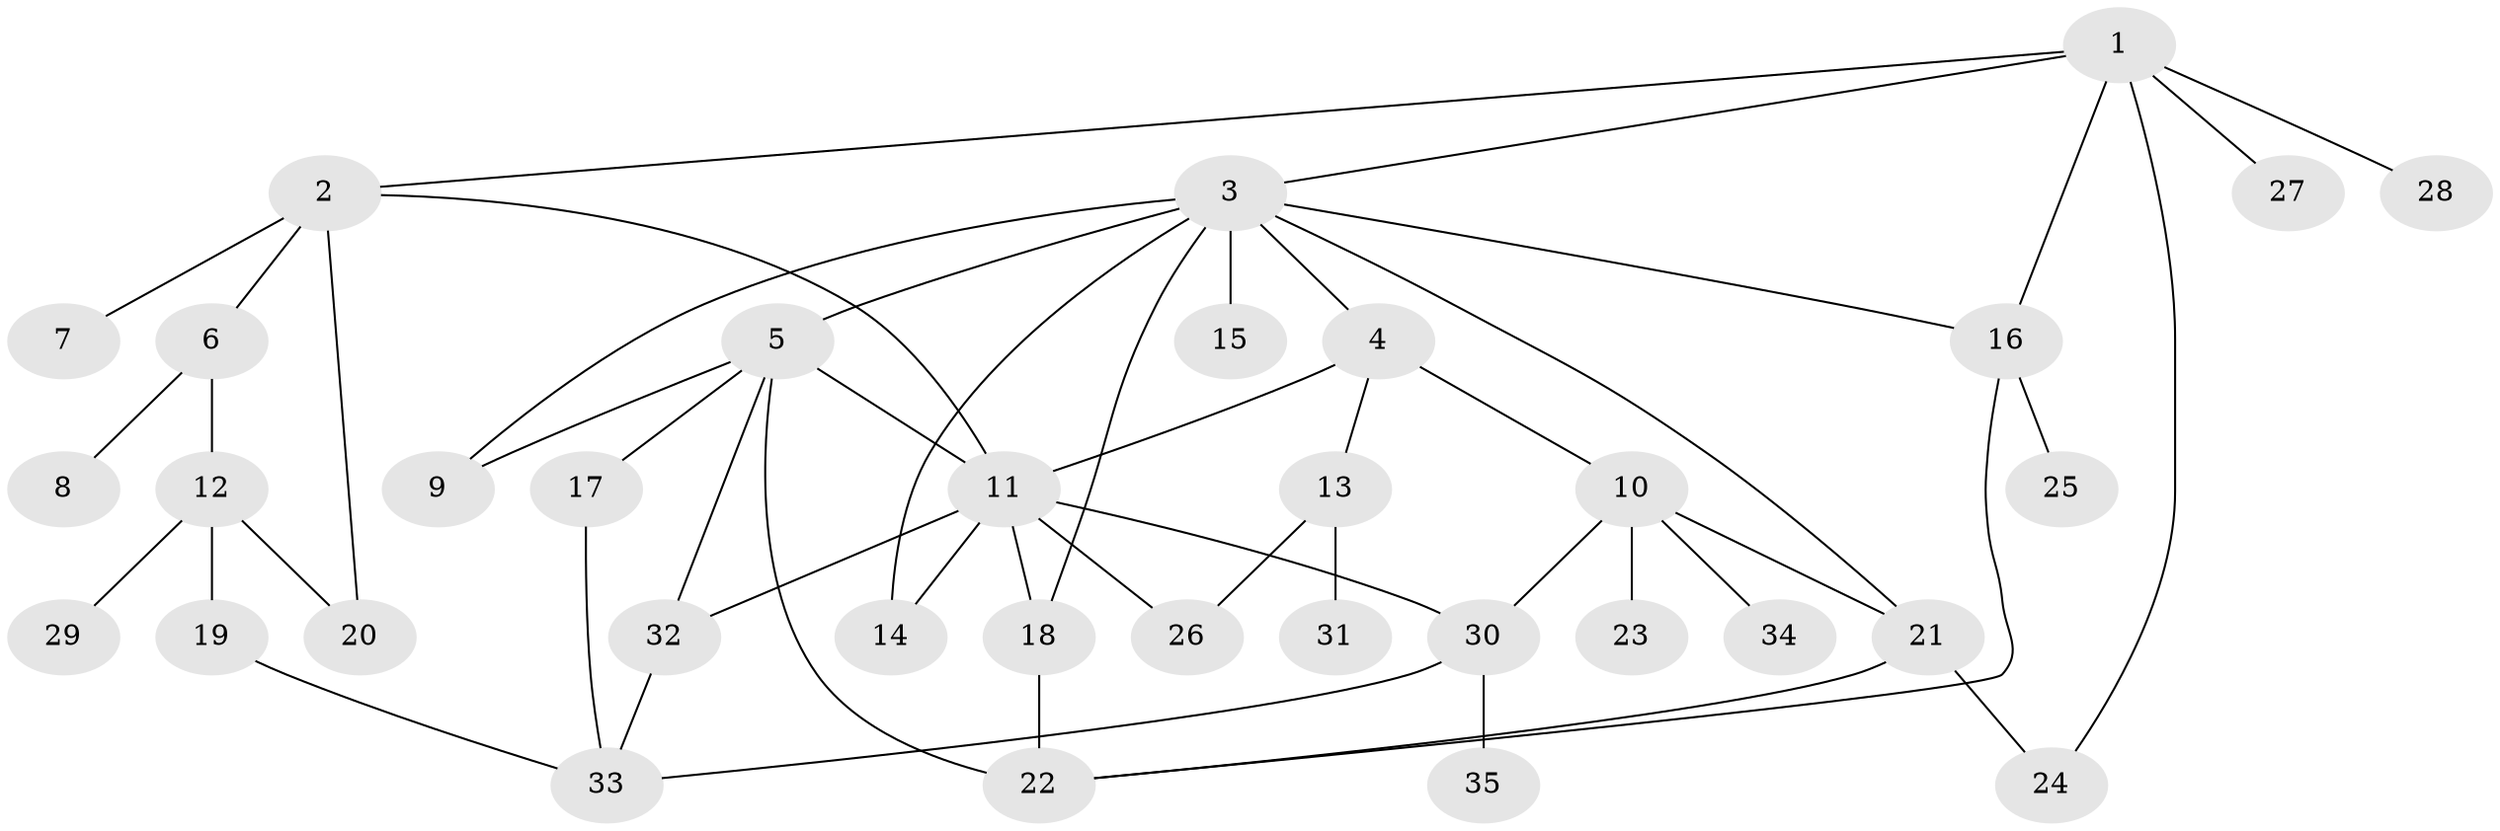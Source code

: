 // original degree distribution, {6: 0.017543859649122806, 5: 0.05263157894736842, 10: 0.017543859649122806, 4: 0.12280701754385964, 8: 0.017543859649122806, 1: 0.24561403508771928, 3: 0.15789473684210525, 2: 0.3684210526315789}
// Generated by graph-tools (version 1.1) at 2025/48/03/04/25 22:48:39]
// undirected, 35 vertices, 52 edges
graph export_dot {
  node [color=gray90,style=filled];
  1;
  2;
  3;
  4;
  5;
  6;
  7;
  8;
  9;
  10;
  11;
  12;
  13;
  14;
  15;
  16;
  17;
  18;
  19;
  20;
  21;
  22;
  23;
  24;
  25;
  26;
  27;
  28;
  29;
  30;
  31;
  32;
  33;
  34;
  35;
  1 -- 2 [weight=1.0];
  1 -- 3 [weight=1.0];
  1 -- 16 [weight=1.0];
  1 -- 24 [weight=1.0];
  1 -- 27 [weight=1.0];
  1 -- 28 [weight=1.0];
  2 -- 6 [weight=1.0];
  2 -- 7 [weight=1.0];
  2 -- 11 [weight=1.0];
  2 -- 20 [weight=1.0];
  3 -- 4 [weight=1.0];
  3 -- 5 [weight=1.0];
  3 -- 9 [weight=1.0];
  3 -- 14 [weight=1.0];
  3 -- 15 [weight=1.0];
  3 -- 16 [weight=1.0];
  3 -- 18 [weight=1.0];
  3 -- 21 [weight=1.0];
  4 -- 10 [weight=1.0];
  4 -- 11 [weight=1.0];
  4 -- 13 [weight=1.0];
  5 -- 9 [weight=1.0];
  5 -- 11 [weight=1.0];
  5 -- 17 [weight=1.0];
  5 -- 22 [weight=2.0];
  5 -- 32 [weight=1.0];
  6 -- 8 [weight=1.0];
  6 -- 12 [weight=1.0];
  10 -- 21 [weight=1.0];
  10 -- 23 [weight=1.0];
  10 -- 30 [weight=1.0];
  10 -- 34 [weight=1.0];
  11 -- 14 [weight=1.0];
  11 -- 18 [weight=1.0];
  11 -- 26 [weight=1.0];
  11 -- 30 [weight=1.0];
  11 -- 32 [weight=1.0];
  12 -- 19 [weight=1.0];
  12 -- 20 [weight=1.0];
  12 -- 29 [weight=1.0];
  13 -- 26 [weight=1.0];
  13 -- 31 [weight=1.0];
  16 -- 22 [weight=1.0];
  16 -- 25 [weight=1.0];
  17 -- 33 [weight=1.0];
  18 -- 22 [weight=2.0];
  19 -- 33 [weight=1.0];
  21 -- 22 [weight=1.0];
  21 -- 24 [weight=1.0];
  30 -- 33 [weight=1.0];
  30 -- 35 [weight=1.0];
  32 -- 33 [weight=1.0];
}

